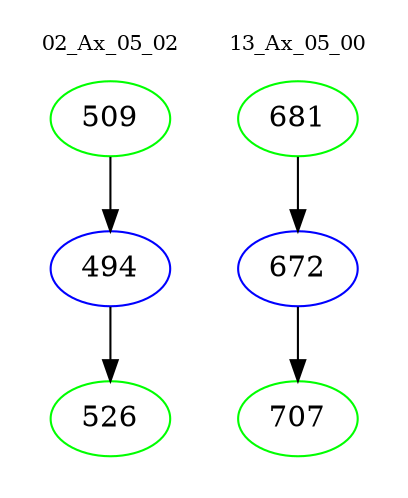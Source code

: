 digraph{
subgraph cluster_0 {
color = white
label = "02_Ax_05_02";
fontsize=10;
T0_509 [label="509", color="green"]
T0_509 -> T0_494 [color="black"]
T0_494 [label="494", color="blue"]
T0_494 -> T0_526 [color="black"]
T0_526 [label="526", color="green"]
}
subgraph cluster_1 {
color = white
label = "13_Ax_05_00";
fontsize=10;
T1_681 [label="681", color="green"]
T1_681 -> T1_672 [color="black"]
T1_672 [label="672", color="blue"]
T1_672 -> T1_707 [color="black"]
T1_707 [label="707", color="green"]
}
}
